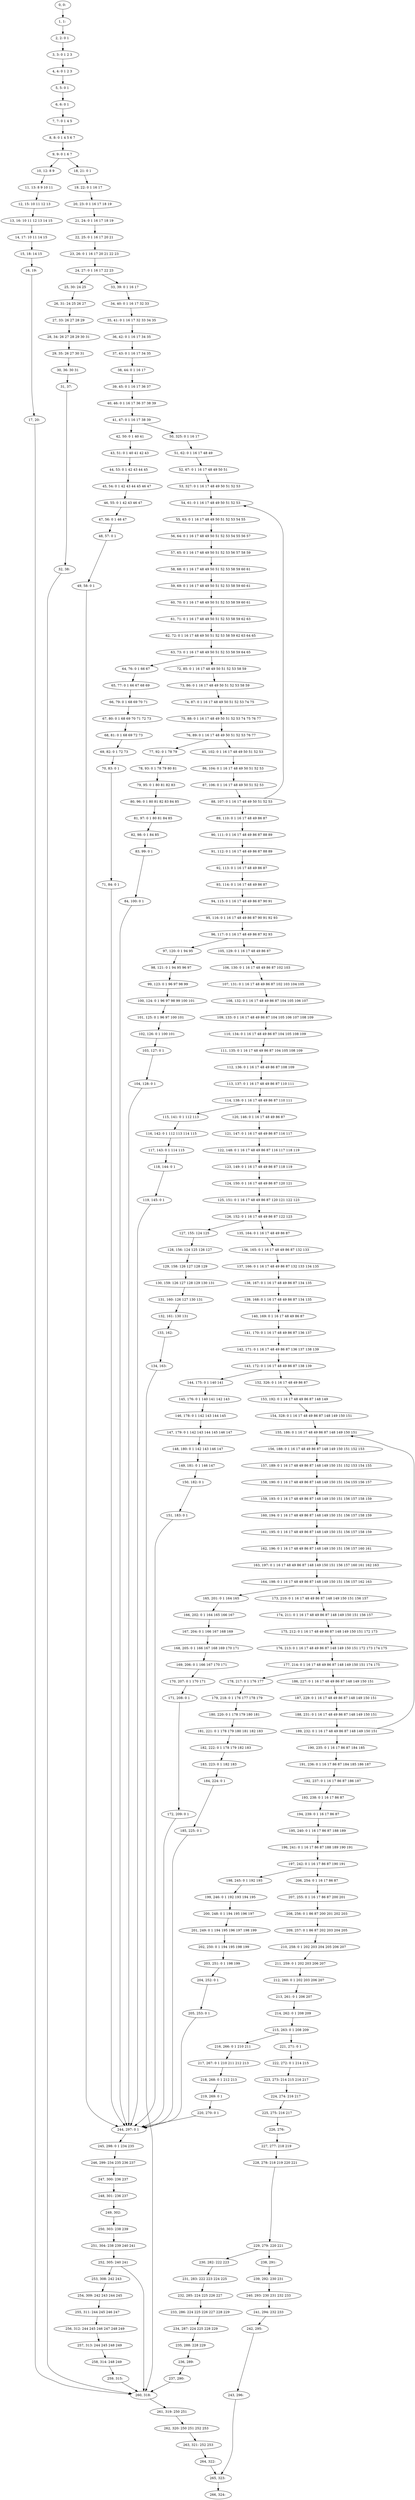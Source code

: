 digraph G {
0[label="0, 0: "];
1[label="1, 1: "];
2[label="2, 2: 0 1 "];
3[label="3, 3: 0 1 2 3 "];
4[label="4, 4: 0 1 2 3 "];
5[label="5, 5: 0 1 "];
6[label="6, 6: 0 1 "];
7[label="7, 7: 0 1 4 5 "];
8[label="8, 8: 0 1 4 5 6 7 "];
9[label="9, 9: 0 1 6 7 "];
10[label="10, 12: 8 9 "];
11[label="11, 13: 8 9 10 11 "];
12[label="12, 15: 10 11 12 13 "];
13[label="13, 16: 10 11 12 13 14 15 "];
14[label="14, 17: 10 11 14 15 "];
15[label="15, 18: 14 15 "];
16[label="16, 19: "];
17[label="17, 20: "];
18[label="18, 21: 0 1 "];
19[label="19, 22: 0 1 16 17 "];
20[label="20, 23: 0 1 16 17 18 19 "];
21[label="21, 24: 0 1 16 17 18 19 "];
22[label="22, 25: 0 1 16 17 20 21 "];
23[label="23, 26: 0 1 16 17 20 21 22 23 "];
24[label="24, 27: 0 1 16 17 22 23 "];
25[label="25, 30: 24 25 "];
26[label="26, 31: 24 25 26 27 "];
27[label="27, 33: 26 27 28 29 "];
28[label="28, 34: 26 27 28 29 30 31 "];
29[label="29, 35: 26 27 30 31 "];
30[label="30, 36: 30 31 "];
31[label="31, 37: "];
32[label="32, 38: "];
33[label="33, 39: 0 1 16 17 "];
34[label="34, 40: 0 1 16 17 32 33 "];
35[label="35, 41: 0 1 16 17 32 33 34 35 "];
36[label="36, 42: 0 1 16 17 34 35 "];
37[label="37, 43: 0 1 16 17 34 35 "];
38[label="38, 44: 0 1 16 17 "];
39[label="39, 45: 0 1 16 17 36 37 "];
40[label="40, 46: 0 1 16 17 36 37 38 39 "];
41[label="41, 47: 0 1 16 17 38 39 "];
42[label="42, 50: 0 1 40 41 "];
43[label="43, 51: 0 1 40 41 42 43 "];
44[label="44, 53: 0 1 42 43 44 45 "];
45[label="45, 54: 0 1 42 43 44 45 46 47 "];
46[label="46, 55: 0 1 42 43 46 47 "];
47[label="47, 56: 0 1 46 47 "];
48[label="48, 57: 0 1 "];
49[label="49, 58: 0 1 "];
50[label="50, 325: 0 1 16 17 "];
51[label="51, 62: 0 1 16 17 48 49 "];
52[label="52, 67: 0 1 16 17 48 49 50 51 "];
53[label="53, 327: 0 1 16 17 48 49 50 51 52 53 "];
54[label="54, 61: 0 1 16 17 48 49 50 51 52 53 "];
55[label="55, 63: 0 1 16 17 48 49 50 51 52 53 54 55 "];
56[label="56, 64: 0 1 16 17 48 49 50 51 52 53 54 55 56 57 "];
57[label="57, 65: 0 1 16 17 48 49 50 51 52 53 56 57 58 59 "];
58[label="58, 68: 0 1 16 17 48 49 50 51 52 53 58 59 60 61 "];
59[label="59, 69: 0 1 16 17 48 49 50 51 52 53 58 59 60 61 "];
60[label="60, 70: 0 1 16 17 48 49 50 51 52 53 58 59 60 61 "];
61[label="61, 71: 0 1 16 17 48 49 50 51 52 53 58 59 62 63 "];
62[label="62, 72: 0 1 16 17 48 49 50 51 52 53 58 59 62 63 64 65 "];
63[label="63, 73: 0 1 16 17 48 49 50 51 52 53 58 59 64 65 "];
64[label="64, 76: 0 1 66 67 "];
65[label="65, 77: 0 1 66 67 68 69 "];
66[label="66, 79: 0 1 68 69 70 71 "];
67[label="67, 80: 0 1 68 69 70 71 72 73 "];
68[label="68, 81: 0 1 68 69 72 73 "];
69[label="69, 82: 0 1 72 73 "];
70[label="70, 83: 0 1 "];
71[label="71, 84: 0 1 "];
72[label="72, 85: 0 1 16 17 48 49 50 51 52 53 58 59 "];
73[label="73, 86: 0 1 16 17 48 49 50 51 52 53 58 59 "];
74[label="74, 87: 0 1 16 17 48 49 50 51 52 53 74 75 "];
75[label="75, 88: 0 1 16 17 48 49 50 51 52 53 74 75 76 77 "];
76[label="76, 89: 0 1 16 17 48 49 50 51 52 53 76 77 "];
77[label="77, 92: 0 1 78 79 "];
78[label="78, 93: 0 1 78 79 80 81 "];
79[label="79, 95: 0 1 80 81 82 83 "];
80[label="80, 96: 0 1 80 81 82 83 84 85 "];
81[label="81, 97: 0 1 80 81 84 85 "];
82[label="82, 98: 0 1 84 85 "];
83[label="83, 99: 0 1 "];
84[label="84, 100: 0 1 "];
85[label="85, 102: 0 1 16 17 48 49 50 51 52 53 "];
86[label="86, 104: 0 1 16 17 48 49 50 51 52 53 "];
87[label="87, 106: 0 1 16 17 48 49 50 51 52 53 "];
88[label="88, 107: 0 1 16 17 48 49 50 51 52 53 "];
89[label="89, 110: 0 1 16 17 48 49 86 87 "];
90[label="90, 111: 0 1 16 17 48 49 86 87 88 89 "];
91[label="91, 112: 0 1 16 17 48 49 86 87 88 89 "];
92[label="92, 113: 0 1 16 17 48 49 86 87 "];
93[label="93, 114: 0 1 16 17 48 49 86 87 "];
94[label="94, 115: 0 1 16 17 48 49 86 87 90 91 "];
95[label="95, 116: 0 1 16 17 48 49 86 87 90 91 92 93 "];
96[label="96, 117: 0 1 16 17 48 49 86 87 92 93 "];
97[label="97, 120: 0 1 94 95 "];
98[label="98, 121: 0 1 94 95 96 97 "];
99[label="99, 123: 0 1 96 97 98 99 "];
100[label="100, 124: 0 1 96 97 98 99 100 101 "];
101[label="101, 125: 0 1 96 97 100 101 "];
102[label="102, 126: 0 1 100 101 "];
103[label="103, 127: 0 1 "];
104[label="104, 128: 0 1 "];
105[label="105, 129: 0 1 16 17 48 49 86 87 "];
106[label="106, 130: 0 1 16 17 48 49 86 87 102 103 "];
107[label="107, 131: 0 1 16 17 48 49 86 87 102 103 104 105 "];
108[label="108, 132: 0 1 16 17 48 49 86 87 104 105 106 107 "];
109[label="109, 133: 0 1 16 17 48 49 86 87 104 105 106 107 108 109 "];
110[label="110, 134: 0 1 16 17 48 49 86 87 104 105 108 109 "];
111[label="111, 135: 0 1 16 17 48 49 86 87 104 105 108 109 "];
112[label="112, 136: 0 1 16 17 48 49 86 87 108 109 "];
113[label="113, 137: 0 1 16 17 48 49 86 87 110 111 "];
114[label="114, 138: 0 1 16 17 48 49 86 87 110 111 "];
115[label="115, 141: 0 1 112 113 "];
116[label="116, 142: 0 1 112 113 114 115 "];
117[label="117, 143: 0 1 114 115 "];
118[label="118, 144: 0 1 "];
119[label="119, 145: 0 1 "];
120[label="120, 146: 0 1 16 17 48 49 86 87 "];
121[label="121, 147: 0 1 16 17 48 49 86 87 116 117 "];
122[label="122, 148: 0 1 16 17 48 49 86 87 116 117 118 119 "];
123[label="123, 149: 0 1 16 17 48 49 86 87 118 119 "];
124[label="124, 150: 0 1 16 17 48 49 86 87 120 121 "];
125[label="125, 151: 0 1 16 17 48 49 86 87 120 121 122 123 "];
126[label="126, 152: 0 1 16 17 48 49 86 87 122 123 "];
127[label="127, 155: 124 125 "];
128[label="128, 156: 124 125 126 127 "];
129[label="129, 158: 126 127 128 129 "];
130[label="130, 159: 126 127 128 129 130 131 "];
131[label="131, 160: 126 127 130 131 "];
132[label="132, 161: 130 131 "];
133[label="133, 162: "];
134[label="134, 163: "];
135[label="135, 164: 0 1 16 17 48 49 86 87 "];
136[label="136, 165: 0 1 16 17 48 49 86 87 132 133 "];
137[label="137, 166: 0 1 16 17 48 49 86 87 132 133 134 135 "];
138[label="138, 167: 0 1 16 17 48 49 86 87 134 135 "];
139[label="139, 168: 0 1 16 17 48 49 86 87 134 135 "];
140[label="140, 169: 0 1 16 17 48 49 86 87 "];
141[label="141, 170: 0 1 16 17 48 49 86 87 136 137 "];
142[label="142, 171: 0 1 16 17 48 49 86 87 136 137 138 139 "];
143[label="143, 172: 0 1 16 17 48 49 86 87 138 139 "];
144[label="144, 175: 0 1 140 141 "];
145[label="145, 176: 0 1 140 141 142 143 "];
146[label="146, 178: 0 1 142 143 144 145 "];
147[label="147, 179: 0 1 142 143 144 145 146 147 "];
148[label="148, 180: 0 1 142 143 146 147 "];
149[label="149, 181: 0 1 146 147 "];
150[label="150, 182: 0 1 "];
151[label="151, 183: 0 1 "];
152[label="152, 326: 0 1 16 17 48 49 86 87 "];
153[label="153, 192: 0 1 16 17 48 49 86 87 148 149 "];
154[label="154, 328: 0 1 16 17 48 49 86 87 148 149 150 151 "];
155[label="155, 186: 0 1 16 17 48 49 86 87 148 149 150 151 "];
156[label="156, 188: 0 1 16 17 48 49 86 87 148 149 150 151 152 153 "];
157[label="157, 189: 0 1 16 17 48 49 86 87 148 149 150 151 152 153 154 155 "];
158[label="158, 190: 0 1 16 17 48 49 86 87 148 149 150 151 154 155 156 157 "];
159[label="159, 193: 0 1 16 17 48 49 86 87 148 149 150 151 156 157 158 159 "];
160[label="160, 194: 0 1 16 17 48 49 86 87 148 149 150 151 156 157 158 159 "];
161[label="161, 195: 0 1 16 17 48 49 86 87 148 149 150 151 156 157 158 159 "];
162[label="162, 196: 0 1 16 17 48 49 86 87 148 149 150 151 156 157 160 161 "];
163[label="163, 197: 0 1 16 17 48 49 86 87 148 149 150 151 156 157 160 161 162 163 "];
164[label="164, 198: 0 1 16 17 48 49 86 87 148 149 150 151 156 157 162 163 "];
165[label="165, 201: 0 1 164 165 "];
166[label="166, 202: 0 1 164 165 166 167 "];
167[label="167, 204: 0 1 166 167 168 169 "];
168[label="168, 205: 0 1 166 167 168 169 170 171 "];
169[label="169, 206: 0 1 166 167 170 171 "];
170[label="170, 207: 0 1 170 171 "];
171[label="171, 208: 0 1 "];
172[label="172, 209: 0 1 "];
173[label="173, 210: 0 1 16 17 48 49 86 87 148 149 150 151 156 157 "];
174[label="174, 211: 0 1 16 17 48 49 86 87 148 149 150 151 156 157 "];
175[label="175, 212: 0 1 16 17 48 49 86 87 148 149 150 151 172 173 "];
176[label="176, 213: 0 1 16 17 48 49 86 87 148 149 150 151 172 173 174 175 "];
177[label="177, 214: 0 1 16 17 48 49 86 87 148 149 150 151 174 175 "];
178[label="178, 217: 0 1 176 177 "];
179[label="179, 218: 0 1 176 177 178 179 "];
180[label="180, 220: 0 1 178 179 180 181 "];
181[label="181, 221: 0 1 178 179 180 181 182 183 "];
182[label="182, 222: 0 1 178 179 182 183 "];
183[label="183, 223: 0 1 182 183 "];
184[label="184, 224: 0 1 "];
185[label="185, 225: 0 1 "];
186[label="186, 227: 0 1 16 17 48 49 86 87 148 149 150 151 "];
187[label="187, 229: 0 1 16 17 48 49 86 87 148 149 150 151 "];
188[label="188, 231: 0 1 16 17 48 49 86 87 148 149 150 151 "];
189[label="189, 232: 0 1 16 17 48 49 86 87 148 149 150 151 "];
190[label="190, 235: 0 1 16 17 86 87 184 185 "];
191[label="191, 236: 0 1 16 17 86 87 184 185 186 187 "];
192[label="192, 237: 0 1 16 17 86 87 186 187 "];
193[label="193, 238: 0 1 16 17 86 87 "];
194[label="194, 239: 0 1 16 17 86 87 "];
195[label="195, 240: 0 1 16 17 86 87 188 189 "];
196[label="196, 241: 0 1 16 17 86 87 188 189 190 191 "];
197[label="197, 242: 0 1 16 17 86 87 190 191 "];
198[label="198, 245: 0 1 192 193 "];
199[label="199, 246: 0 1 192 193 194 195 "];
200[label="200, 248: 0 1 194 195 196 197 "];
201[label="201, 249: 0 1 194 195 196 197 198 199 "];
202[label="202, 250: 0 1 194 195 198 199 "];
203[label="203, 251: 0 1 198 199 "];
204[label="204, 252: 0 1 "];
205[label="205, 253: 0 1 "];
206[label="206, 254: 0 1 16 17 86 87 "];
207[label="207, 255: 0 1 16 17 86 87 200 201 "];
208[label="208, 256: 0 1 86 87 200 201 202 203 "];
209[label="209, 257: 0 1 86 87 202 203 204 205 "];
210[label="210, 258: 0 1 202 203 204 205 206 207 "];
211[label="211, 259: 0 1 202 203 206 207 "];
212[label="212, 260: 0 1 202 203 206 207 "];
213[label="213, 261: 0 1 206 207 "];
214[label="214, 262: 0 1 208 209 "];
215[label="215, 263: 0 1 208 209 "];
216[label="216, 266: 0 1 210 211 "];
217[label="217, 267: 0 1 210 211 212 213 "];
218[label="218, 268: 0 1 212 213 "];
219[label="219, 269: 0 1 "];
220[label="220, 270: 0 1 "];
221[label="221, 271: 0 1 "];
222[label="222, 272: 0 1 214 215 "];
223[label="223, 273: 214 215 216 217 "];
224[label="224, 274: 216 217 "];
225[label="225, 275: 216 217 "];
226[label="226, 276: "];
227[label="227, 277: 218 219 "];
228[label="228, 278: 218 219 220 221 "];
229[label="229, 279: 220 221 "];
230[label="230, 282: 222 223 "];
231[label="231, 283: 222 223 224 225 "];
232[label="232, 285: 224 225 226 227 "];
233[label="233, 286: 224 225 226 227 228 229 "];
234[label="234, 287: 224 225 228 229 "];
235[label="235, 288: 228 229 "];
236[label="236, 289: "];
237[label="237, 290: "];
238[label="238, 291: "];
239[label="239, 292: 230 231 "];
240[label="240, 293: 230 231 232 233 "];
241[label="241, 294: 232 233 "];
242[label="242, 295: "];
243[label="243, 296: "];
244[label="244, 297: 0 1 "];
245[label="245, 298: 0 1 234 235 "];
246[label="246, 299: 234 235 236 237 "];
247[label="247, 300: 236 237 "];
248[label="248, 301: 236 237 "];
249[label="249, 302: "];
250[label="250, 303: 238 239 "];
251[label="251, 304: 238 239 240 241 "];
252[label="252, 305: 240 241 "];
253[label="253, 308: 242 243 "];
254[label="254, 309: 242 243 244 245 "];
255[label="255, 311: 244 245 246 247 "];
256[label="256, 312: 244 245 246 247 248 249 "];
257[label="257, 313: 244 245 248 249 "];
258[label="258, 314: 248 249 "];
259[label="259, 315: "];
260[label="260, 318: "];
261[label="261, 319: 250 251 "];
262[label="262, 320: 250 251 252 253 "];
263[label="263, 321: 252 253 "];
264[label="264, 322: "];
265[label="265, 323: "];
266[label="266, 324: "];
0->1 ;
1->2 ;
2->3 ;
3->4 ;
4->5 ;
5->6 ;
6->7 ;
7->8 ;
8->9 ;
9->10 ;
9->18 ;
10->11 ;
11->12 ;
12->13 ;
13->14 ;
14->15 ;
15->16 ;
16->17 ;
17->260 ;
18->19 ;
19->20 ;
20->21 ;
21->22 ;
22->23 ;
23->24 ;
24->25 ;
24->33 ;
25->26 ;
26->27 ;
27->28 ;
28->29 ;
29->30 ;
30->31 ;
31->32 ;
32->260 ;
33->34 ;
34->35 ;
35->36 ;
36->37 ;
37->38 ;
38->39 ;
39->40 ;
40->41 ;
41->42 ;
41->50 ;
42->43 ;
43->44 ;
44->45 ;
45->46 ;
46->47 ;
47->48 ;
48->49 ;
49->244 ;
50->51 ;
51->52 ;
52->53 ;
53->54 ;
54->55 ;
55->56 ;
56->57 ;
57->58 ;
58->59 ;
59->60 ;
60->61 ;
61->62 ;
62->63 ;
63->64 ;
63->72 ;
64->65 ;
65->66 ;
66->67 ;
67->68 ;
68->69 ;
69->70 ;
70->71 ;
71->244 ;
72->73 ;
73->74 ;
74->75 ;
75->76 ;
76->77 ;
76->85 ;
77->78 ;
78->79 ;
79->80 ;
80->81 ;
81->82 ;
82->83 ;
83->84 ;
84->244 ;
85->86 ;
86->87 ;
87->88 ;
88->89 ;
88->54 ;
89->90 ;
90->91 ;
91->92 ;
92->93 ;
93->94 ;
94->95 ;
95->96 ;
96->97 ;
96->105 ;
97->98 ;
98->99 ;
99->100 ;
100->101 ;
101->102 ;
102->103 ;
103->104 ;
104->244 ;
105->106 ;
106->107 ;
107->108 ;
108->109 ;
109->110 ;
110->111 ;
111->112 ;
112->113 ;
113->114 ;
114->115 ;
114->120 ;
115->116 ;
116->117 ;
117->118 ;
118->119 ;
119->244 ;
120->121 ;
121->122 ;
122->123 ;
123->124 ;
124->125 ;
125->126 ;
126->127 ;
126->135 ;
127->128 ;
128->129 ;
129->130 ;
130->131 ;
131->132 ;
132->133 ;
133->134 ;
134->260 ;
135->136 ;
136->137 ;
137->138 ;
138->139 ;
139->140 ;
140->141 ;
141->142 ;
142->143 ;
143->144 ;
143->152 ;
144->145 ;
145->146 ;
146->147 ;
147->148 ;
148->149 ;
149->150 ;
150->151 ;
151->244 ;
152->153 ;
153->154 ;
154->155 ;
155->156 ;
156->157 ;
157->158 ;
158->159 ;
159->160 ;
160->161 ;
161->162 ;
162->163 ;
163->164 ;
164->165 ;
164->173 ;
165->166 ;
166->167 ;
167->168 ;
168->169 ;
169->170 ;
170->171 ;
171->172 ;
172->244 ;
173->174 ;
174->175 ;
175->176 ;
176->177 ;
177->178 ;
177->186 ;
178->179 ;
179->180 ;
180->181 ;
181->182 ;
182->183 ;
183->184 ;
184->185 ;
185->244 ;
186->187 ;
187->188 ;
188->189 ;
189->190 ;
189->155 ;
190->191 ;
191->192 ;
192->193 ;
193->194 ;
194->195 ;
195->196 ;
196->197 ;
197->198 ;
197->206 ;
198->199 ;
199->200 ;
200->201 ;
201->202 ;
202->203 ;
203->204 ;
204->205 ;
205->244 ;
206->207 ;
207->208 ;
208->209 ;
209->210 ;
210->211 ;
211->212 ;
212->213 ;
213->214 ;
214->215 ;
215->216 ;
215->221 ;
216->217 ;
217->218 ;
218->219 ;
219->220 ;
220->244 ;
221->222 ;
222->223 ;
223->224 ;
224->225 ;
225->226 ;
226->227 ;
227->228 ;
228->229 ;
229->230 ;
229->238 ;
230->231 ;
231->232 ;
232->233 ;
233->234 ;
234->235 ;
235->236 ;
236->237 ;
237->260 ;
238->239 ;
239->240 ;
240->241 ;
241->242 ;
242->243 ;
243->265 ;
244->245 ;
245->246 ;
246->247 ;
247->248 ;
248->249 ;
249->250 ;
250->251 ;
251->252 ;
252->253 ;
252->260 ;
253->254 ;
254->255 ;
255->256 ;
256->257 ;
257->258 ;
258->259 ;
259->260 ;
260->261 ;
261->262 ;
262->263 ;
263->264 ;
264->265 ;
265->266 ;
}

